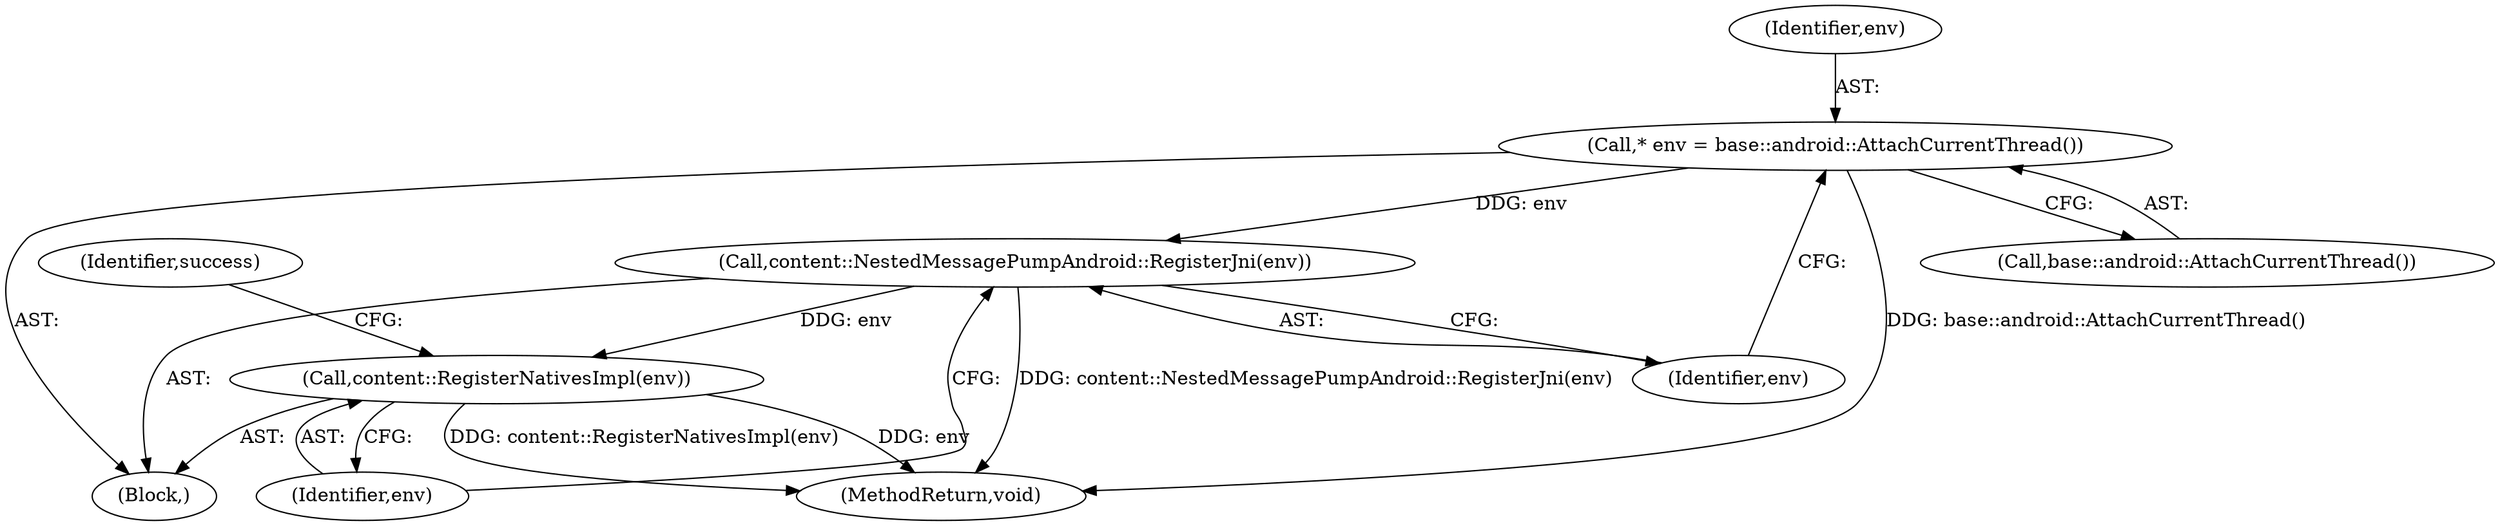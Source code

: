 digraph "0_Chrome_d6805d0d1d21976cf16d0237d9091f7eebea4ea5@API" {
"1000103" [label="(Call,* env = base::android::AttachCurrentThread())"];
"1000106" [label="(Call,content::NestedMessagePumpAndroid::RegisterJni(env))"];
"1000108" [label="(Call,content::RegisterNativesImpl(env))"];
"1000104" [label="(Identifier,env)"];
"1000107" [label="(Identifier,env)"];
"1000109" [label="(Identifier,env)"];
"1000112" [label="(Identifier,success)"];
"1000105" [label="(Call,base::android::AttachCurrentThread())"];
"1000150" [label="(MethodReturn,void)"];
"1000103" [label="(Call,* env = base::android::AttachCurrentThread())"];
"1000106" [label="(Call,content::NestedMessagePumpAndroid::RegisterJni(env))"];
"1000101" [label="(Block,)"];
"1000108" [label="(Call,content::RegisterNativesImpl(env))"];
"1000103" -> "1000101"  [label="AST: "];
"1000103" -> "1000105"  [label="CFG: "];
"1000104" -> "1000103"  [label="AST: "];
"1000105" -> "1000103"  [label="AST: "];
"1000107" -> "1000103"  [label="CFG: "];
"1000103" -> "1000150"  [label="DDG: base::android::AttachCurrentThread()"];
"1000103" -> "1000106"  [label="DDG: env"];
"1000106" -> "1000101"  [label="AST: "];
"1000106" -> "1000107"  [label="CFG: "];
"1000107" -> "1000106"  [label="AST: "];
"1000109" -> "1000106"  [label="CFG: "];
"1000106" -> "1000150"  [label="DDG: content::NestedMessagePumpAndroid::RegisterJni(env)"];
"1000106" -> "1000108"  [label="DDG: env"];
"1000108" -> "1000101"  [label="AST: "];
"1000108" -> "1000109"  [label="CFG: "];
"1000109" -> "1000108"  [label="AST: "];
"1000112" -> "1000108"  [label="CFG: "];
"1000108" -> "1000150"  [label="DDG: content::RegisterNativesImpl(env)"];
"1000108" -> "1000150"  [label="DDG: env"];
}
